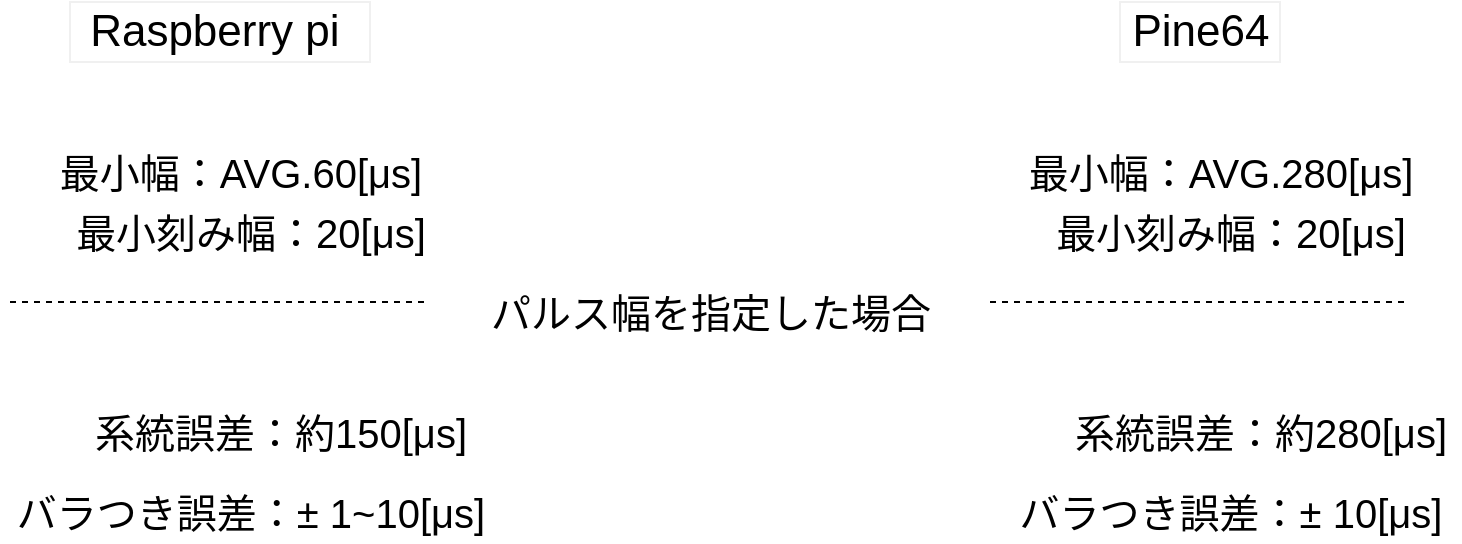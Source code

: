 <mxfile version="13.8.0" type="embed">
    <diagram id="E3C8C9cs2GV8bGkcOziP" name="ページ1">
        <mxGraphModel dx="1092" dy="596" grid="0" gridSize="10" guides="1" tooltips="1" connect="1" arrows="1" fold="1" page="0" pageScale="1" pageWidth="827" pageHeight="1169" math="0" shadow="0">
            <root>
                <mxCell id="0"/>
                <mxCell id="1" parent="0"/>
                <mxCell id="2" value="Raspberry pi&amp;nbsp;" style="text;html=1;align=center;verticalAlign=middle;resizable=0;points=[];autosize=1;fontSize=22;labelBorderColor=none;strokeColor=#f0f0f0;" vertex="1" parent="1">
                    <mxGeometry x="140" y="170" width="150" height="30" as="geometry"/>
                </mxCell>
                <mxCell id="3" value="最小幅：AVG.60[μs]" style="text;html=1;align=center;verticalAlign=middle;resizable=0;points=[];autosize=1;fontSize=20;" vertex="1" parent="1">
                    <mxGeometry x="129" y="241" width="192" height="28" as="geometry"/>
                </mxCell>
                <mxCell id="4" value="最小刻み幅：20[μs]" style="text;html=1;align=center;verticalAlign=middle;resizable=0;points=[];autosize=1;fontSize=20;" vertex="1" parent="1">
                    <mxGeometry x="135" y="270" width="190" height="30" as="geometry"/>
                </mxCell>
                <mxCell id="5" value="系統誤差：約150[μs]" style="text;html=1;align=center;verticalAlign=middle;resizable=0;points=[];autosize=1;fontSize=20;" vertex="1" parent="1">
                    <mxGeometry x="145" y="370" width="200" height="30" as="geometry"/>
                </mxCell>
                <mxCell id="6" value="バラつき誤差：± 1~10[μs]" style="text;html=1;align=center;verticalAlign=middle;resizable=0;points=[];autosize=1;fontSize=20;" vertex="1" parent="1">
                    <mxGeometry x="105" y="410" width="250" height="30" as="geometry"/>
                </mxCell>
                <mxCell id="7" value="" style="endArrow=none;dashed=1;html=1;fontSize=20;" edge="1" parent="1">
                    <mxGeometry width="50" height="50" relative="1" as="geometry">
                        <mxPoint x="110" y="320" as="sourcePoint"/>
                        <mxPoint x="320" y="320" as="targetPoint"/>
                    </mxGeometry>
                </mxCell>
                <mxCell id="8" value="パルス幅を指定した場合" style="text;html=1;align=center;verticalAlign=middle;resizable=0;points=[];autosize=1;fontSize=20;" vertex="1" parent="1">
                    <mxGeometry x="345" y="310" width="230" height="30" as="geometry"/>
                </mxCell>
                <mxCell id="9" value="Pine64" style="text;html=1;align=center;verticalAlign=middle;resizable=0;points=[];autosize=1;fontSize=22;strokeColor=#f0f0f0;" vertex="1" parent="1">
                    <mxGeometry x="665" y="170" width="80" height="30" as="geometry"/>
                </mxCell>
                <mxCell id="10" value="最小幅：AVG.280[μs]" style="text;html=1;align=center;verticalAlign=middle;resizable=0;points=[];autosize=1;fontSize=20;" vertex="1" parent="1">
                    <mxGeometry x="610" y="240" width="210" height="30" as="geometry"/>
                </mxCell>
                <mxCell id="11" value="最小刻み幅：20[μs]" style="text;html=1;align=center;verticalAlign=middle;resizable=0;points=[];autosize=1;fontSize=20;" vertex="1" parent="1">
                    <mxGeometry x="625" y="270" width="190" height="30" as="geometry"/>
                </mxCell>
                <mxCell id="12" value="系統誤差：約280[μs]" style="text;html=1;align=center;verticalAlign=middle;resizable=0;points=[];autosize=1;fontSize=20;" vertex="1" parent="1">
                    <mxGeometry x="635" y="370" width="200" height="30" as="geometry"/>
                </mxCell>
                <mxCell id="13" value="バラつき誤差：± 10[μs]" style="text;html=1;align=center;verticalAlign=middle;resizable=0;points=[];autosize=1;fontSize=20;" vertex="1" parent="1">
                    <mxGeometry x="605" y="410" width="230" height="30" as="geometry"/>
                </mxCell>
                <mxCell id="14" value="" style="endArrow=none;dashed=1;html=1;fontSize=20;" edge="1" parent="1">
                    <mxGeometry width="50" height="50" relative="1" as="geometry">
                        <mxPoint x="600" y="320" as="sourcePoint"/>
                        <mxPoint x="810" y="320" as="targetPoint"/>
                    </mxGeometry>
                </mxCell>
            </root>
        </mxGraphModel>
    </diagram>
</mxfile>
